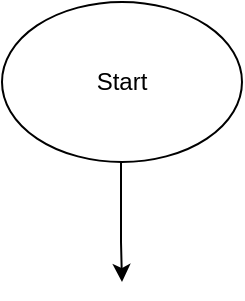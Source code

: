 <mxfile version="16.6.4" type="github"><diagram id="j8_DCI8ChYgTDLtBENVR" name="Page-1"><mxGraphModel dx="1422" dy="794" grid="1" gridSize="10" guides="1" tooltips="1" connect="1" arrows="1" fold="1" page="1" pageScale="1" pageWidth="850" pageHeight="1100" math="0" shadow="0"><root><mxCell id="0"/><mxCell id="1" parent="0"/><mxCell id="26JSggkdUKrYG4PNLrkt-1" value="Start" style="ellipse;whiteSpace=wrap;html=1;" vertex="1" parent="1"><mxGeometry x="360" y="60" width="120" height="80" as="geometry"/></mxCell><mxCell id="26JSggkdUKrYG4PNLrkt-3" value="" style="endArrow=classic;html=1;rounded=0;" edge="1" parent="1"><mxGeometry width="50" height="50" relative="1" as="geometry"><mxPoint x="419.5" y="140" as="sourcePoint"/><mxPoint x="420" y="200" as="targetPoint"/><Array as="points"><mxPoint x="419.5" y="180"/></Array></mxGeometry></mxCell></root></mxGraphModel></diagram></mxfile>